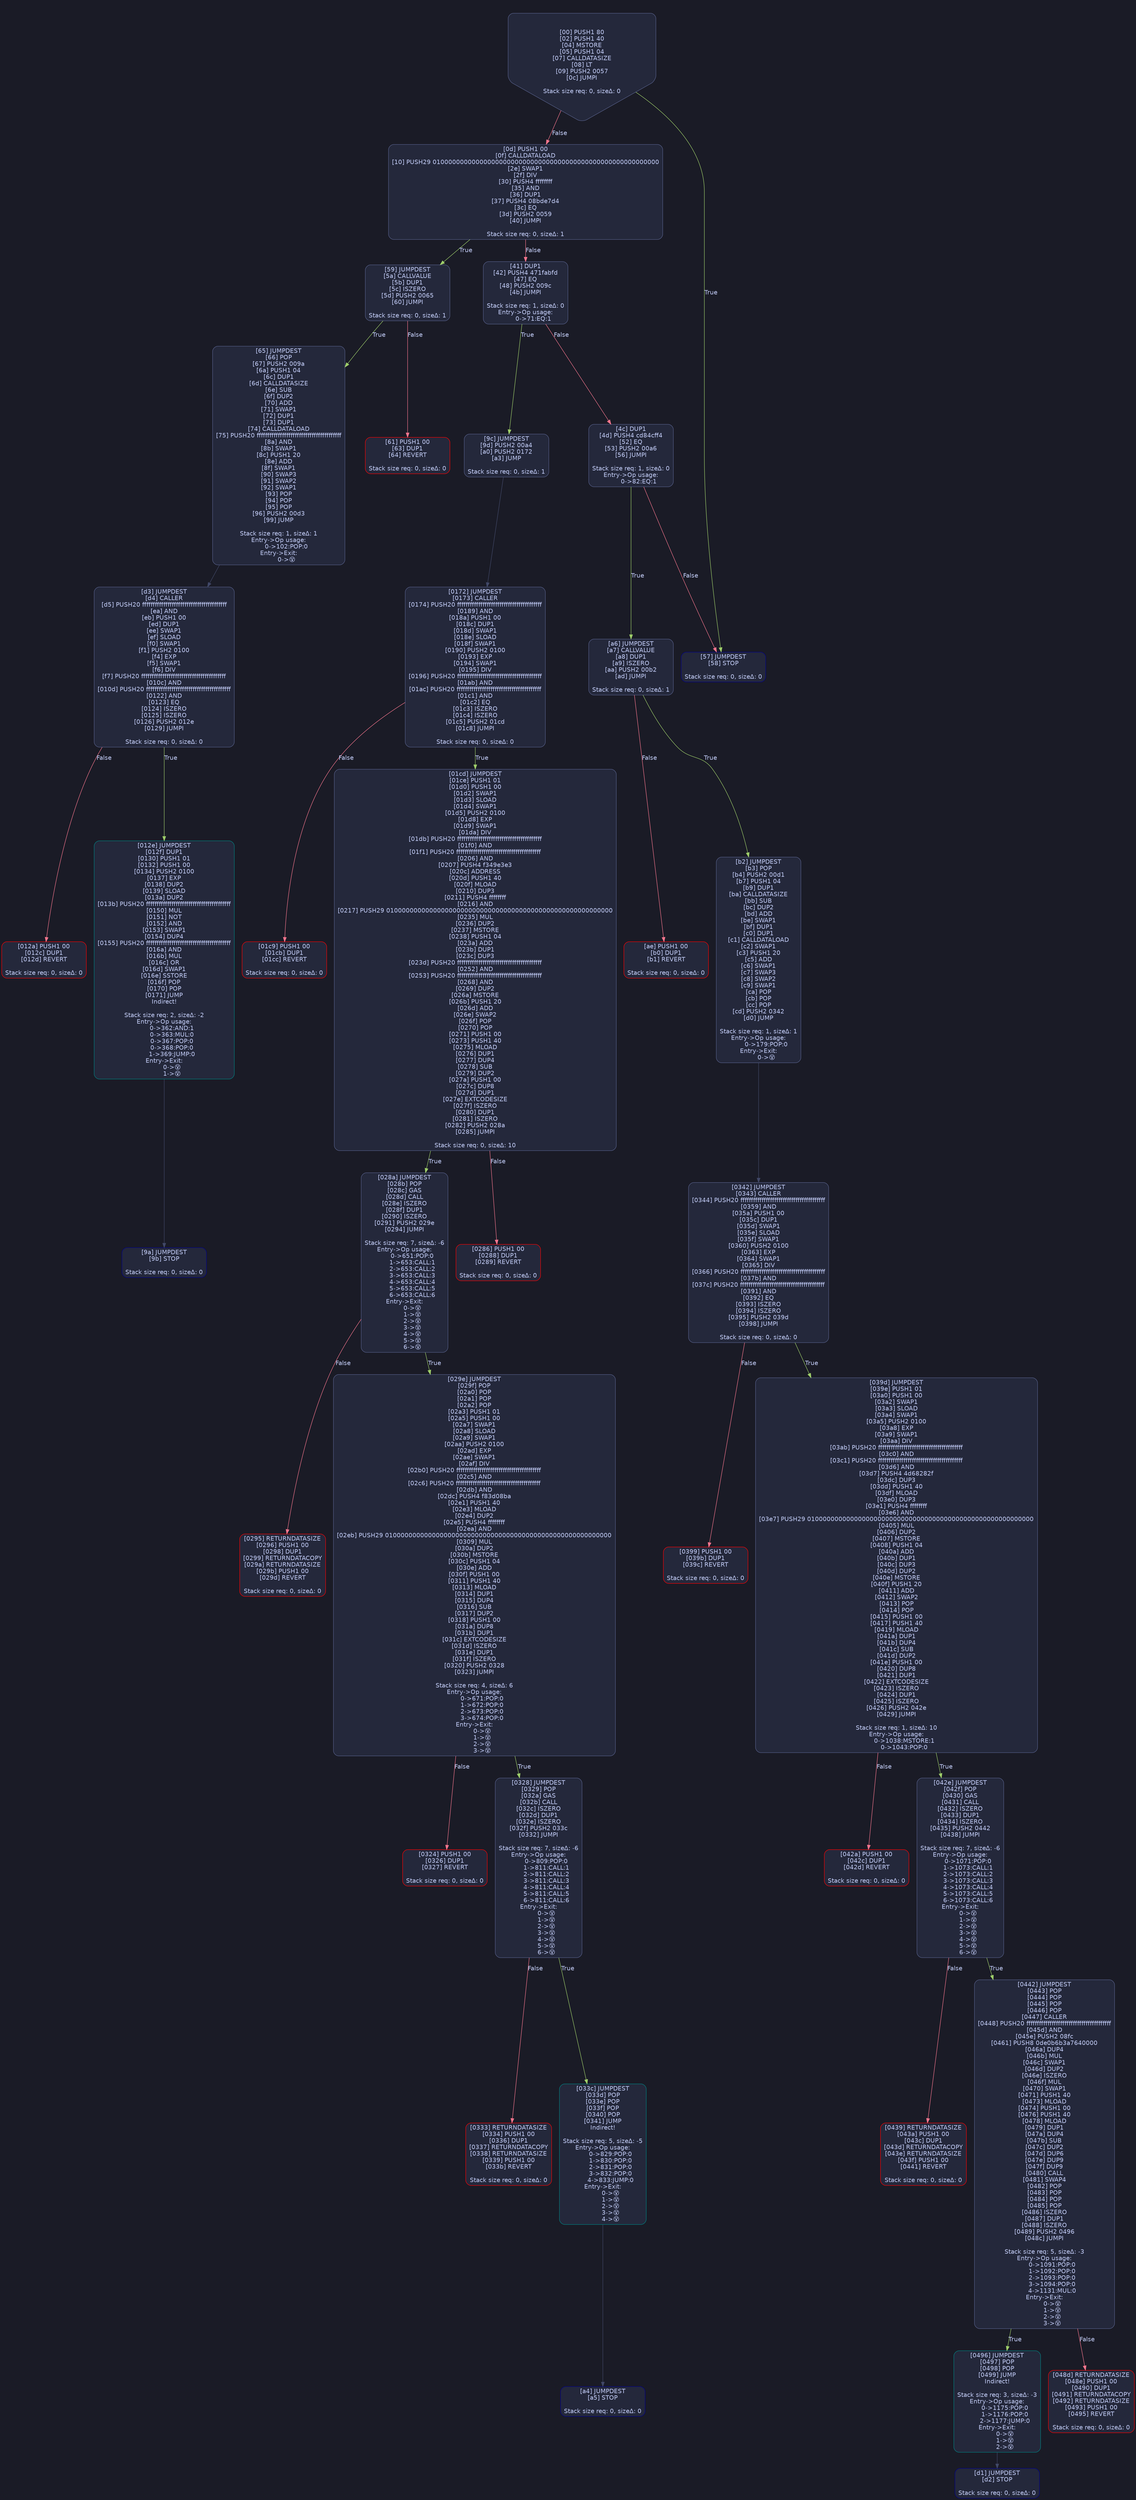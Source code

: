 digraph G {
    node [shape=box, style="filled, rounded", color="#565f89", fontcolor="#c0caf5", fontname="Helvetica", fillcolor="#24283b"];
    edge [color="#414868", fontcolor="#c0caf5", fontname="Helvetica"];
    bgcolor="#1a1b26";
    0 [ label = "[00] PUSH1 80
[02] PUSH1 40
[04] MSTORE
[05] PUSH1 04
[07] CALLDATASIZE
[08] LT
[09] PUSH2 0057
[0c] JUMPI

Stack size req: 0, sizeΔ: 0
" shape = invhouse]
    1 [ label = "[0d] PUSH1 00
[0f] CALLDATALOAD
[10] PUSH29 0100000000000000000000000000000000000000000000000000000000
[2e] SWAP1
[2f] DIV
[30] PUSH4 ffffffff
[35] AND
[36] DUP1
[37] PUSH4 08bde7d4
[3c] EQ
[3d] PUSH2 0059
[40] JUMPI

Stack size req: 0, sizeΔ: 1
"]
    2 [ label = "[41] DUP1
[42] PUSH4 471fabfd
[47] EQ
[48] PUSH2 009c
[4b] JUMPI

Stack size req: 1, sizeΔ: 0
Entry->Op usage:
	0->71:EQ:1
"]
    3 [ label = "[4c] DUP1
[4d] PUSH4 cd84cff4
[52] EQ
[53] PUSH2 00a6
[56] JUMPI

Stack size req: 1, sizeΔ: 0
Entry->Op usage:
	0->82:EQ:1
"]
    4 [ label = "[57] JUMPDEST
[58] STOP

Stack size req: 0, sizeΔ: 0
" color = "darkblue"]
    5 [ label = "[59] JUMPDEST
[5a] CALLVALUE
[5b] DUP1
[5c] ISZERO
[5d] PUSH2 0065
[60] JUMPI

Stack size req: 0, sizeΔ: 1
"]
    6 [ label = "[61] PUSH1 00
[63] DUP1
[64] REVERT

Stack size req: 0, sizeΔ: 0
" color = "red"]
    7 [ label = "[65] JUMPDEST
[66] POP
[67] PUSH2 009a
[6a] PUSH1 04
[6c] DUP1
[6d] CALLDATASIZE
[6e] SUB
[6f] DUP2
[70] ADD
[71] SWAP1
[72] DUP1
[73] DUP1
[74] CALLDATALOAD
[75] PUSH20 ffffffffffffffffffffffffffffffffffffffff
[8a] AND
[8b] SWAP1
[8c] PUSH1 20
[8e] ADD
[8f] SWAP1
[90] SWAP3
[91] SWAP2
[92] SWAP1
[93] POP
[94] POP
[95] POP
[96] PUSH2 00d3
[99] JUMP

Stack size req: 1, sizeΔ: 1
Entry->Op usage:
	0->102:POP:0
Entry->Exit:
	0->😵
"]
    8 [ label = "[9a] JUMPDEST
[9b] STOP

Stack size req: 0, sizeΔ: 0
" color = "darkblue"]
    9 [ label = "[9c] JUMPDEST
[9d] PUSH2 00a4
[a0] PUSH2 0172
[a3] JUMP

Stack size req: 0, sizeΔ: 1
"]
    10 [ label = "[a4] JUMPDEST
[a5] STOP

Stack size req: 0, sizeΔ: 0
" color = "darkblue"]
    11 [ label = "[a6] JUMPDEST
[a7] CALLVALUE
[a8] DUP1
[a9] ISZERO
[aa] PUSH2 00b2
[ad] JUMPI

Stack size req: 0, sizeΔ: 1
"]
    12 [ label = "[ae] PUSH1 00
[b0] DUP1
[b1] REVERT

Stack size req: 0, sizeΔ: 0
" color = "red"]
    13 [ label = "[b2] JUMPDEST
[b3] POP
[b4] PUSH2 00d1
[b7] PUSH1 04
[b9] DUP1
[ba] CALLDATASIZE
[bb] SUB
[bc] DUP2
[bd] ADD
[be] SWAP1
[bf] DUP1
[c0] DUP1
[c1] CALLDATALOAD
[c2] SWAP1
[c3] PUSH1 20
[c5] ADD
[c6] SWAP1
[c7] SWAP3
[c8] SWAP2
[c9] SWAP1
[ca] POP
[cb] POP
[cc] POP
[cd] PUSH2 0342
[d0] JUMP

Stack size req: 1, sizeΔ: 1
Entry->Op usage:
	0->179:POP:0
Entry->Exit:
	0->😵
"]
    14 [ label = "[d1] JUMPDEST
[d2] STOP

Stack size req: 0, sizeΔ: 0
" color = "darkblue"]
    15 [ label = "[d3] JUMPDEST
[d4] CALLER
[d5] PUSH20 ffffffffffffffffffffffffffffffffffffffff
[ea] AND
[eb] PUSH1 00
[ed] DUP1
[ee] SWAP1
[ef] SLOAD
[f0] SWAP1
[f1] PUSH2 0100
[f4] EXP
[f5] SWAP1
[f6] DIV
[f7] PUSH20 ffffffffffffffffffffffffffffffffffffffff
[010c] AND
[010d] PUSH20 ffffffffffffffffffffffffffffffffffffffff
[0122] AND
[0123] EQ
[0124] ISZERO
[0125] ISZERO
[0126] PUSH2 012e
[0129] JUMPI

Stack size req: 0, sizeΔ: 0
"]
    16 [ label = "[012a] PUSH1 00
[012c] DUP1
[012d] REVERT

Stack size req: 0, sizeΔ: 0
" color = "red"]
    17 [ label = "[012e] JUMPDEST
[012f] DUP1
[0130] PUSH1 01
[0132] PUSH1 00
[0134] PUSH2 0100
[0137] EXP
[0138] DUP2
[0139] SLOAD
[013a] DUP2
[013b] PUSH20 ffffffffffffffffffffffffffffffffffffffff
[0150] MUL
[0151] NOT
[0152] AND
[0153] SWAP1
[0154] DUP4
[0155] PUSH20 ffffffffffffffffffffffffffffffffffffffff
[016a] AND
[016b] MUL
[016c] OR
[016d] SWAP1
[016e] SSTORE
[016f] POP
[0170] POP
[0171] JUMP
Indirect!

Stack size req: 2, sizeΔ: -2
Entry->Op usage:
	0->362:AND:1
	0->363:MUL:0
	0->367:POP:0
	0->368:POP:0
	1->369:JUMP:0
Entry->Exit:
	0->😵
	1->😵
" color = "teal"]
    18 [ label = "[0172] JUMPDEST
[0173] CALLER
[0174] PUSH20 ffffffffffffffffffffffffffffffffffffffff
[0189] AND
[018a] PUSH1 00
[018c] DUP1
[018d] SWAP1
[018e] SLOAD
[018f] SWAP1
[0190] PUSH2 0100
[0193] EXP
[0194] SWAP1
[0195] DIV
[0196] PUSH20 ffffffffffffffffffffffffffffffffffffffff
[01ab] AND
[01ac] PUSH20 ffffffffffffffffffffffffffffffffffffffff
[01c1] AND
[01c2] EQ
[01c3] ISZERO
[01c4] ISZERO
[01c5] PUSH2 01cd
[01c8] JUMPI

Stack size req: 0, sizeΔ: 0
"]
    19 [ label = "[01c9] PUSH1 00
[01cb] DUP1
[01cc] REVERT

Stack size req: 0, sizeΔ: 0
" color = "red"]
    20 [ label = "[01cd] JUMPDEST
[01ce] PUSH1 01
[01d0] PUSH1 00
[01d2] SWAP1
[01d3] SLOAD
[01d4] SWAP1
[01d5] PUSH2 0100
[01d8] EXP
[01d9] SWAP1
[01da] DIV
[01db] PUSH20 ffffffffffffffffffffffffffffffffffffffff
[01f0] AND
[01f1] PUSH20 ffffffffffffffffffffffffffffffffffffffff
[0206] AND
[0207] PUSH4 f349e3e3
[020c] ADDRESS
[020d] PUSH1 40
[020f] MLOAD
[0210] DUP3
[0211] PUSH4 ffffffff
[0216] AND
[0217] PUSH29 0100000000000000000000000000000000000000000000000000000000
[0235] MUL
[0236] DUP2
[0237] MSTORE
[0238] PUSH1 04
[023a] ADD
[023b] DUP1
[023c] DUP3
[023d] PUSH20 ffffffffffffffffffffffffffffffffffffffff
[0252] AND
[0253] PUSH20 ffffffffffffffffffffffffffffffffffffffff
[0268] AND
[0269] DUP2
[026a] MSTORE
[026b] PUSH1 20
[026d] ADD
[026e] SWAP2
[026f] POP
[0270] POP
[0271] PUSH1 00
[0273] PUSH1 40
[0275] MLOAD
[0276] DUP1
[0277] DUP4
[0278] SUB
[0279] DUP2
[027a] PUSH1 00
[027c] DUP8
[027d] DUP1
[027e] EXTCODESIZE
[027f] ISZERO
[0280] DUP1
[0281] ISZERO
[0282] PUSH2 028a
[0285] JUMPI

Stack size req: 0, sizeΔ: 10
"]
    21 [ label = "[0286] PUSH1 00
[0288] DUP1
[0289] REVERT

Stack size req: 0, sizeΔ: 0
" color = "red"]
    22 [ label = "[028a] JUMPDEST
[028b] POP
[028c] GAS
[028d] CALL
[028e] ISZERO
[028f] DUP1
[0290] ISZERO
[0291] PUSH2 029e
[0294] JUMPI

Stack size req: 7, sizeΔ: -6
Entry->Op usage:
	0->651:POP:0
	1->653:CALL:1
	2->653:CALL:2
	3->653:CALL:3
	4->653:CALL:4
	5->653:CALL:5
	6->653:CALL:6
Entry->Exit:
	0->😵
	1->😵
	2->😵
	3->😵
	4->😵
	5->😵
	6->😵
"]
    23 [ label = "[0295] RETURNDATASIZE
[0296] PUSH1 00
[0298] DUP1
[0299] RETURNDATACOPY
[029a] RETURNDATASIZE
[029b] PUSH1 00
[029d] REVERT

Stack size req: 0, sizeΔ: 0
" color = "red"]
    24 [ label = "[029e] JUMPDEST
[029f] POP
[02a0] POP
[02a1] POP
[02a2] POP
[02a3] PUSH1 01
[02a5] PUSH1 00
[02a7] SWAP1
[02a8] SLOAD
[02a9] SWAP1
[02aa] PUSH2 0100
[02ad] EXP
[02ae] SWAP1
[02af] DIV
[02b0] PUSH20 ffffffffffffffffffffffffffffffffffffffff
[02c5] AND
[02c6] PUSH20 ffffffffffffffffffffffffffffffffffffffff
[02db] AND
[02dc] PUSH4 f83d08ba
[02e1] PUSH1 40
[02e3] MLOAD
[02e4] DUP2
[02e5] PUSH4 ffffffff
[02ea] AND
[02eb] PUSH29 0100000000000000000000000000000000000000000000000000000000
[0309] MUL
[030a] DUP2
[030b] MSTORE
[030c] PUSH1 04
[030e] ADD
[030f] PUSH1 00
[0311] PUSH1 40
[0313] MLOAD
[0314] DUP1
[0315] DUP4
[0316] SUB
[0317] DUP2
[0318] PUSH1 00
[031a] DUP8
[031b] DUP1
[031c] EXTCODESIZE
[031d] ISZERO
[031e] DUP1
[031f] ISZERO
[0320] PUSH2 0328
[0323] JUMPI

Stack size req: 4, sizeΔ: 6
Entry->Op usage:
	0->671:POP:0
	1->672:POP:0
	2->673:POP:0
	3->674:POP:0
Entry->Exit:
	0->😵
	1->😵
	2->😵
	3->😵
"]
    25 [ label = "[0324] PUSH1 00
[0326] DUP1
[0327] REVERT

Stack size req: 0, sizeΔ: 0
" color = "red"]
    26 [ label = "[0328] JUMPDEST
[0329] POP
[032a] GAS
[032b] CALL
[032c] ISZERO
[032d] DUP1
[032e] ISZERO
[032f] PUSH2 033c
[0332] JUMPI

Stack size req: 7, sizeΔ: -6
Entry->Op usage:
	0->809:POP:0
	1->811:CALL:1
	2->811:CALL:2
	3->811:CALL:3
	4->811:CALL:4
	5->811:CALL:5
	6->811:CALL:6
Entry->Exit:
	0->😵
	1->😵
	2->😵
	3->😵
	4->😵
	5->😵
	6->😵
"]
    27 [ label = "[0333] RETURNDATASIZE
[0334] PUSH1 00
[0336] DUP1
[0337] RETURNDATACOPY
[0338] RETURNDATASIZE
[0339] PUSH1 00
[033b] REVERT

Stack size req: 0, sizeΔ: 0
" color = "red"]
    28 [ label = "[033c] JUMPDEST
[033d] POP
[033e] POP
[033f] POP
[0340] POP
[0341] JUMP
Indirect!

Stack size req: 5, sizeΔ: -5
Entry->Op usage:
	0->829:POP:0
	1->830:POP:0
	2->831:POP:0
	3->832:POP:0
	4->833:JUMP:0
Entry->Exit:
	0->😵
	1->😵
	2->😵
	3->😵
	4->😵
" color = "teal"]
    29 [ label = "[0342] JUMPDEST
[0343] CALLER
[0344] PUSH20 ffffffffffffffffffffffffffffffffffffffff
[0359] AND
[035a] PUSH1 00
[035c] DUP1
[035d] SWAP1
[035e] SLOAD
[035f] SWAP1
[0360] PUSH2 0100
[0363] EXP
[0364] SWAP1
[0365] DIV
[0366] PUSH20 ffffffffffffffffffffffffffffffffffffffff
[037b] AND
[037c] PUSH20 ffffffffffffffffffffffffffffffffffffffff
[0391] AND
[0392] EQ
[0393] ISZERO
[0394] ISZERO
[0395] PUSH2 039d
[0398] JUMPI

Stack size req: 0, sizeΔ: 0
"]
    30 [ label = "[0399] PUSH1 00
[039b] DUP1
[039c] REVERT

Stack size req: 0, sizeΔ: 0
" color = "red"]
    31 [ label = "[039d] JUMPDEST
[039e] PUSH1 01
[03a0] PUSH1 00
[03a2] SWAP1
[03a3] SLOAD
[03a4] SWAP1
[03a5] PUSH2 0100
[03a8] EXP
[03a9] SWAP1
[03aa] DIV
[03ab] PUSH20 ffffffffffffffffffffffffffffffffffffffff
[03c0] AND
[03c1] PUSH20 ffffffffffffffffffffffffffffffffffffffff
[03d6] AND
[03d7] PUSH4 4d68282f
[03dc] DUP3
[03dd] PUSH1 40
[03df] MLOAD
[03e0] DUP3
[03e1] PUSH4 ffffffff
[03e6] AND
[03e7] PUSH29 0100000000000000000000000000000000000000000000000000000000
[0405] MUL
[0406] DUP2
[0407] MSTORE
[0408] PUSH1 04
[040a] ADD
[040b] DUP1
[040c] DUP3
[040d] DUP2
[040e] MSTORE
[040f] PUSH1 20
[0411] ADD
[0412] SWAP2
[0413] POP
[0414] POP
[0415] PUSH1 00
[0417] PUSH1 40
[0419] MLOAD
[041a] DUP1
[041b] DUP4
[041c] SUB
[041d] DUP2
[041e] PUSH1 00
[0420] DUP8
[0421] DUP1
[0422] EXTCODESIZE
[0423] ISZERO
[0424] DUP1
[0425] ISZERO
[0426] PUSH2 042e
[0429] JUMPI

Stack size req: 1, sizeΔ: 10
Entry->Op usage:
	0->1038:MSTORE:1
	0->1043:POP:0
"]
    32 [ label = "[042a] PUSH1 00
[042c] DUP1
[042d] REVERT

Stack size req: 0, sizeΔ: 0
" color = "red"]
    33 [ label = "[042e] JUMPDEST
[042f] POP
[0430] GAS
[0431] CALL
[0432] ISZERO
[0433] DUP1
[0434] ISZERO
[0435] PUSH2 0442
[0438] JUMPI

Stack size req: 7, sizeΔ: -6
Entry->Op usage:
	0->1071:POP:0
	1->1073:CALL:1
	2->1073:CALL:2
	3->1073:CALL:3
	4->1073:CALL:4
	5->1073:CALL:5
	6->1073:CALL:6
Entry->Exit:
	0->😵
	1->😵
	2->😵
	3->😵
	4->😵
	5->😵
	6->😵
"]
    34 [ label = "[0439] RETURNDATASIZE
[043a] PUSH1 00
[043c] DUP1
[043d] RETURNDATACOPY
[043e] RETURNDATASIZE
[043f] PUSH1 00
[0441] REVERT

Stack size req: 0, sizeΔ: 0
" color = "red"]
    35 [ label = "[0442] JUMPDEST
[0443] POP
[0444] POP
[0445] POP
[0446] POP
[0447] CALLER
[0448] PUSH20 ffffffffffffffffffffffffffffffffffffffff
[045d] AND
[045e] PUSH2 08fc
[0461] PUSH8 0de0b6b3a7640000
[046a] DUP4
[046b] MUL
[046c] SWAP1
[046d] DUP2
[046e] ISZERO
[046f] MUL
[0470] SWAP1
[0471] PUSH1 40
[0473] MLOAD
[0474] PUSH1 00
[0476] PUSH1 40
[0478] MLOAD
[0479] DUP1
[047a] DUP4
[047b] SUB
[047c] DUP2
[047d] DUP6
[047e] DUP9
[047f] DUP9
[0480] CALL
[0481] SWAP4
[0482] POP
[0483] POP
[0484] POP
[0485] POP
[0486] ISZERO
[0487] DUP1
[0488] ISZERO
[0489] PUSH2 0496
[048c] JUMPI

Stack size req: 5, sizeΔ: -3
Entry->Op usage:
	0->1091:POP:0
	1->1092:POP:0
	2->1093:POP:0
	3->1094:POP:0
	4->1131:MUL:0
Entry->Exit:
	0->😵
	1->😵
	2->😵
	3->😵
"]
    36 [ label = "[048d] RETURNDATASIZE
[048e] PUSH1 00
[0490] DUP1
[0491] RETURNDATACOPY
[0492] RETURNDATASIZE
[0493] PUSH1 00
[0495] REVERT

Stack size req: 0, sizeΔ: 0
" color = "red"]
    37 [ label = "[0496] JUMPDEST
[0497] POP
[0498] POP
[0499] JUMP
Indirect!

Stack size req: 3, sizeΔ: -3
Entry->Op usage:
	0->1175:POP:0
	1->1176:POP:0
	2->1177:JUMP:0
Entry->Exit:
	0->😵
	1->😵
	2->😵
" color = "teal"]
    0 -> 1 [ label = "False" color = "#f7768e"]
    0 -> 4 [ label = "True" color = "#9ece6a"]
    1 -> 2 [ label = "False" color = "#f7768e"]
    1 -> 5 [ label = "True" color = "#9ece6a"]
    2 -> 3 [ label = "False" color = "#f7768e"]
    2 -> 9 [ label = "True" color = "#9ece6a"]
    3 -> 4 [ label = "False" color = "#f7768e"]
    3 -> 11 [ label = "True" color = "#9ece6a"]
    5 -> 6 [ label = "False" color = "#f7768e"]
    5 -> 7 [ label = "True" color = "#9ece6a"]
    7 -> 15 [ ]
    9 -> 18 [ ]
    11 -> 12 [ label = "False" color = "#f7768e"]
    11 -> 13 [ label = "True" color = "#9ece6a"]
    13 -> 29 [ ]
    15 -> 16 [ label = "False" color = "#f7768e"]
    15 -> 17 [ label = "True" color = "#9ece6a"]
    18 -> 19 [ label = "False" color = "#f7768e"]
    18 -> 20 [ label = "True" color = "#9ece6a"]
    20 -> 21 [ label = "False" color = "#f7768e"]
    20 -> 22 [ label = "True" color = "#9ece6a"]
    22 -> 23 [ label = "False" color = "#f7768e"]
    22 -> 24 [ label = "True" color = "#9ece6a"]
    24 -> 25 [ label = "False" color = "#f7768e"]
    24 -> 26 [ label = "True" color = "#9ece6a"]
    26 -> 27 [ label = "False" color = "#f7768e"]
    26 -> 28 [ label = "True" color = "#9ece6a"]
    29 -> 30 [ label = "False" color = "#f7768e"]
    29 -> 31 [ label = "True" color = "#9ece6a"]
    31 -> 32 [ label = "False" color = "#f7768e"]
    31 -> 33 [ label = "True" color = "#9ece6a"]
    33 -> 34 [ label = "False" color = "#f7768e"]
    33 -> 35 [ label = "True" color = "#9ece6a"]
    35 -> 36 [ label = "False" color = "#f7768e"]
    35 -> 37 [ label = "True" color = "#9ece6a"]
    17 -> 8 [ ]
    28 -> 10 [ ]
    37 -> 14 [ ]

}
